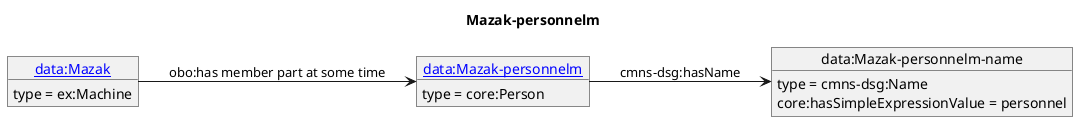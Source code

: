 @startuml
skinparam linetype polyline
left to right direction
title Mazak-personnelm
object "[[./Mazak-personnelm.html data:Mazak-personnelm]]" as o1 {
 type = core:Person
 }
object "data:Mazak-personnelm-name" as o2 {
 type = cmns-dsg:Name
 }
object "[[./Mazak.html data:Mazak]]" as o3 {
 type = ex:Machine
 }
o1 --> o2 : cmns-dsg:hasName
o2 : core:hasSimpleExpressionValue = personnel
o3 --> o1 : obo:has member part at some time
@enduml
